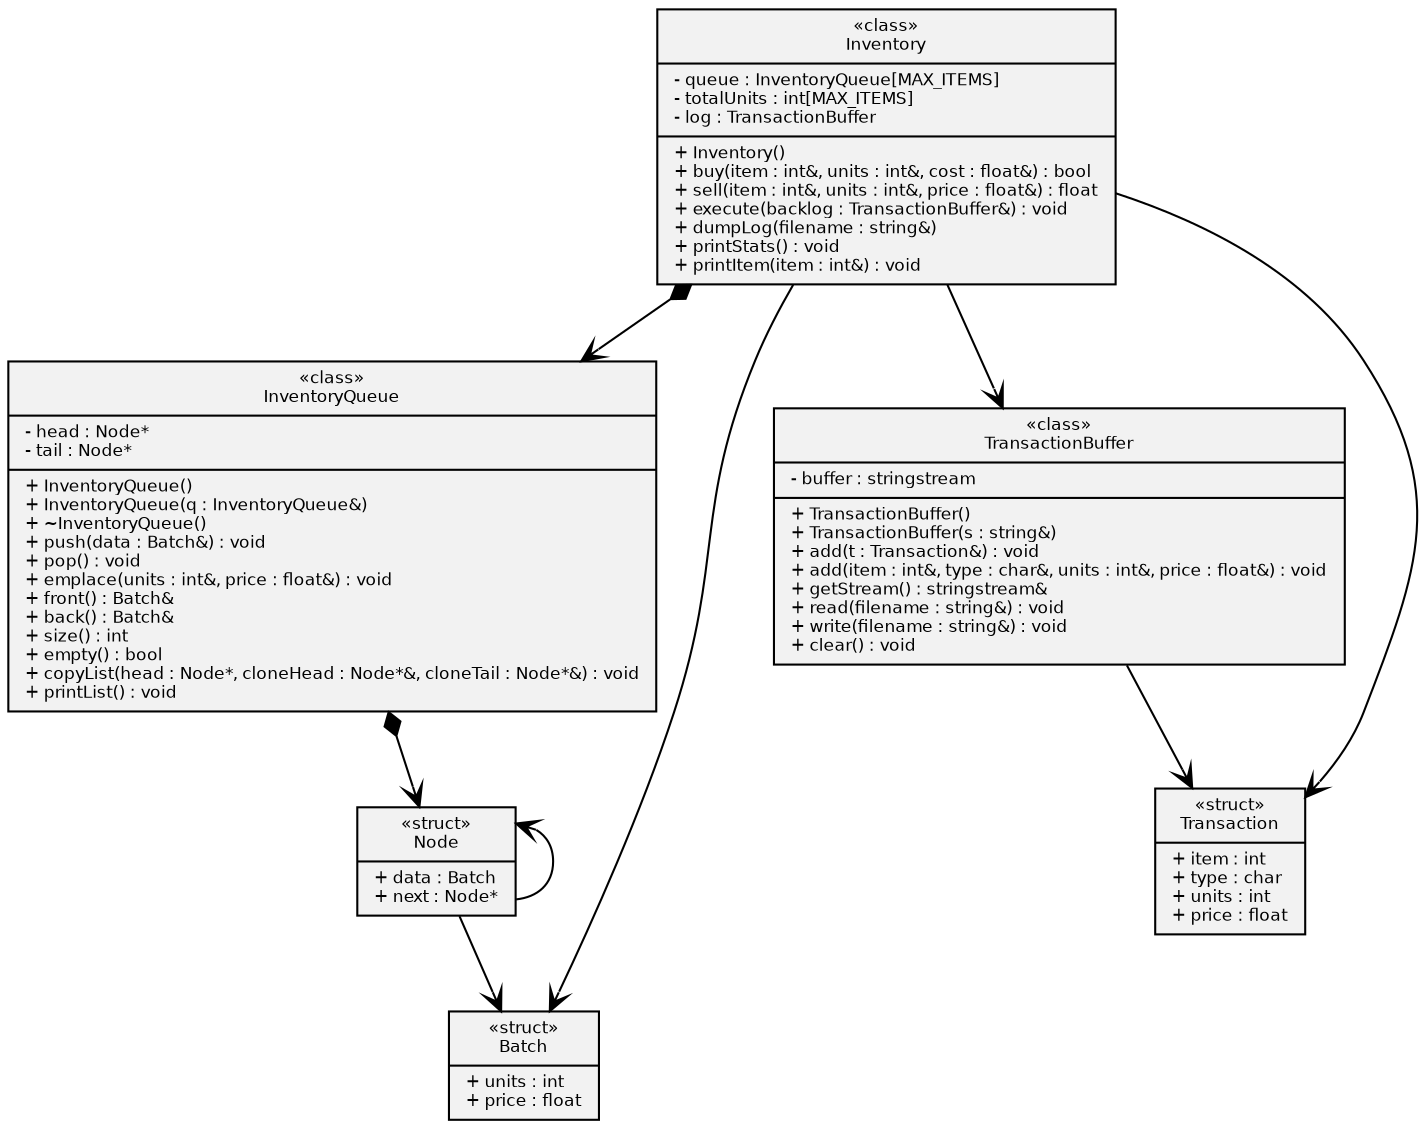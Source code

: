digraph hierarchy {
    size="100,100"
    node[shape=record,style=filled,fillcolor=gray95,fontname="Bitstream Vera Sans",fontsize=8]
    edge[dir=both, arrowtail=none, arrowhead=vee]
   
    2[label = "{&laquo;class&raquo;\nInventory|- queue : InventoryQueue[MAX_ITEMS]\l- totalUnits : int[MAX_ITEMS]\l- log : TransactionBuffer\l|+ Inventory()\l+ buy(item : int&, units : int&, cost : float&) : bool\l+ sell(item : int&, units : int&, price : float&) : float\l+ execute(backlog : TransactionBuffer&) : void\l+ dumpLog(filename : string&)\l+ printStats() : void\l+ printItem(item : int&) : void\l}"]
    3[label = "{&laquo;class&raquo;\nInventoryQueue|- head : Node*\l- tail : Node*\l|+ InventoryQueue()\l+ InventoryQueue(q : InventoryQueue&)\l+ ~InventoryQueue()\l+ push(data : Batch&) : void\l+ pop() : void\l+ emplace(units : int&, price : float&) : void\l+ front() : Batch&\l+ back() : Batch&\l+ size() : int\l+ empty() : bool\l+ copyList(head : Node*, cloneHead : Node*&, cloneTail : Node*&) : void\l+ printList() : void\l}"] 
    4[label = "{&laquo;struct&raquo;\nNode|+ data : Batch\l+ next : Node*}"]
    5[label = "{&laquo;struct&raquo;\nBatch|+ units : int\l+ price : float}"]
    6[label = "{&laquo;class&raquo;\nTransactionBuffer|- buffer : stringstream\l|+ TransactionBuffer()\l+ TransactionBuffer(s : string&)\l+ add(t : Transaction&) : void\l+ add(item : int&, type : char&, units : int&, price : float&) : void\l+ getStream() : stringstream&\l+ read(filename : string&) : void\l+ write(filename : string&) : void\l+ clear() : void\l}"]
    7[label = "{&laquo;struct&raquo;\nTransaction|+ item : int\l+ type : char\l+ units : int\l+ price : float\l}"]

    //7[label = "{|...|+ compactLabel(...)\l...}"]
    2->3[arrowtail=diamond, arrowhead=vee]
    3->4[arrowtail=diamond, arrowhead=vee]
    4->4[arrowtail=ovee, arrowhead=none]
    4->5
    2->6
    2->5
    6->7
    2->7
}
